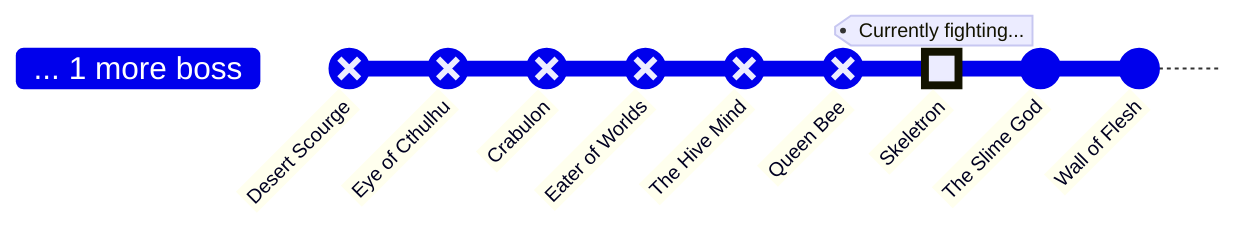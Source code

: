 %%{ init: { 'gitGraph': { 'mainBranchName': '... 1 more boss' } } }%%
gitGraph
	commit id: "Desert Scourge" type: REVERSE
	commit id: "Eye of Cthulhu" type: REVERSE
	commit id: "Crabulon" type: REVERSE
	commit id: "Eater of Worlds" type: REVERSE
	commit id: "The Hive Mind" type: REVERSE
  	commit id: "Queen Bee" type: REVERSE
  	commit id: "Skeletron" type: HIGHLIGHT tag: "Currently fighting..."
  	commit id: "The Slime God"
	commit id: "Wall of Flesh"